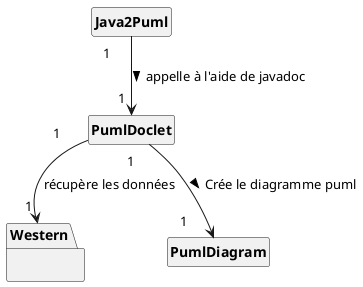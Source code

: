 @startuml
'https://plantuml.com/class-diagram
skinparam classAttributeIconSize 0
skinparam classFontStyle Bold
skinparam style strictuml
hide empty members


package Western{}
class Java2Puml
class PumlDoclet
class PumlDiagram


Java2Puml " 1\t" --> "\t1" PumlDoclet : appelle à l'aide de javadoc >
PumlDoclet "1\t" --> "\t1" Western : récupère les données
PumlDoclet  " 1\t" --> "1\t" PumlDiagram : Crée le diagramme puml >



@enduml